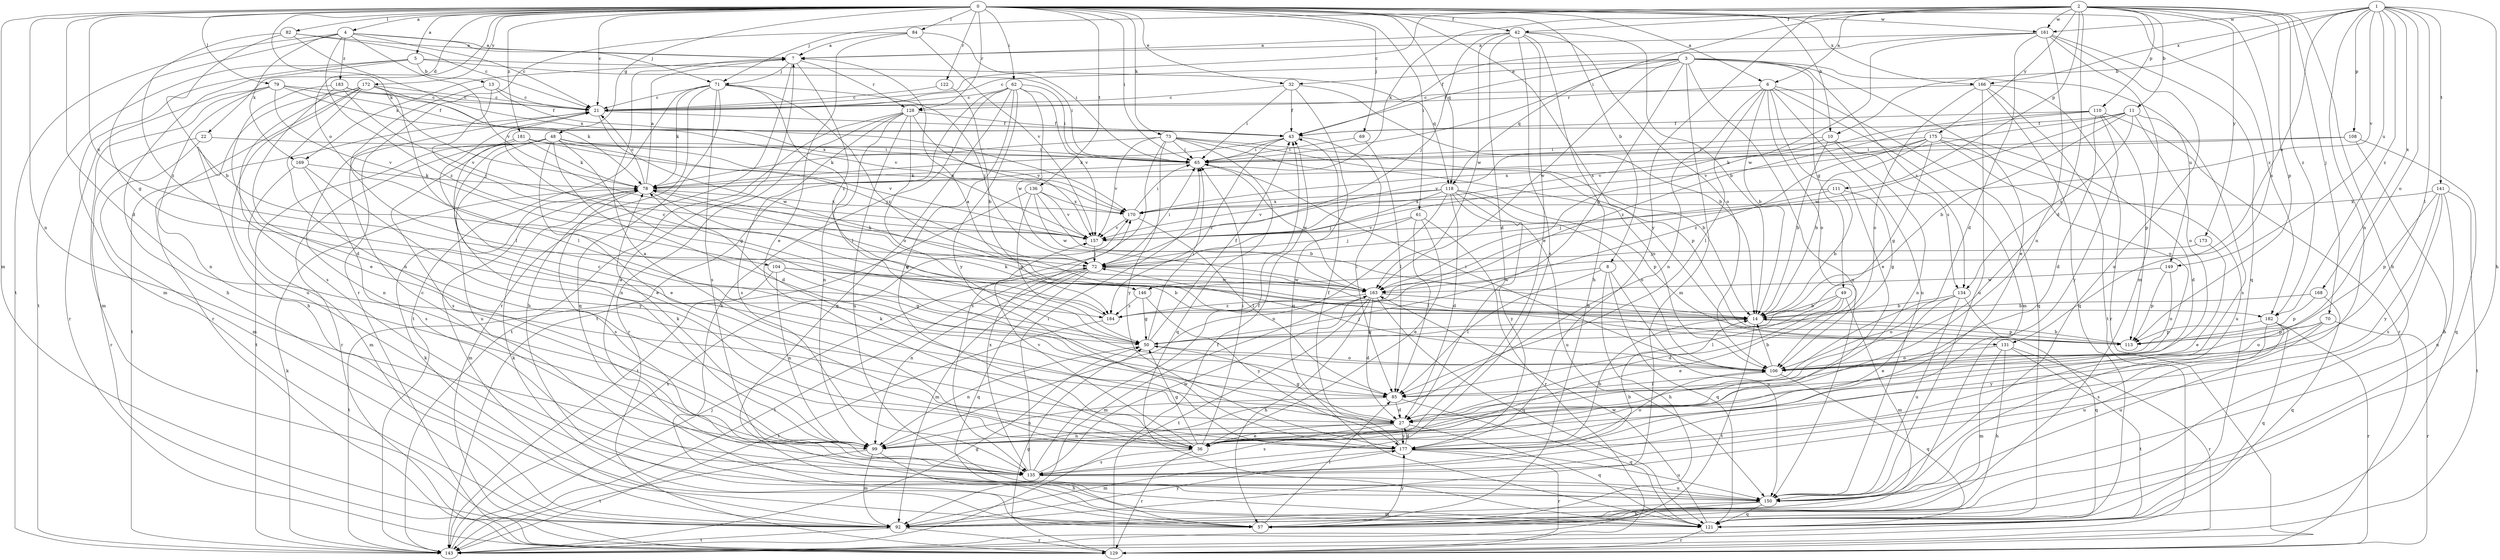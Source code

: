 strict digraph  {
0;
1;
2;
3;
4;
5;
6;
7;
8;
10;
11;
13;
14;
21;
22;
27;
32;
36;
42;
43;
48;
49;
50;
57;
61;
62;
65;
69;
70;
71;
72;
73;
78;
79;
82;
84;
85;
92;
99;
104;
106;
108;
110;
111;
113;
118;
121;
122;
128;
129;
131;
134;
135;
136;
141;
143;
146;
149;
150;
157;
161;
163;
166;
168;
169;
170;
172;
173;
175;
177;
181;
182;
183;
184;
0 -> 4  [label=a];
0 -> 5  [label=a];
0 -> 6  [label=a];
0 -> 8  [label=b];
0 -> 10  [label=b];
0 -> 21  [label=c];
0 -> 22  [label=d];
0 -> 27  [label=d];
0 -> 32  [label=e];
0 -> 42  [label=f];
0 -> 48  [label=g];
0 -> 61  [label=i];
0 -> 62  [label=i];
0 -> 65  [label=i];
0 -> 69  [label=j];
0 -> 73  [label=k];
0 -> 78  [label=k];
0 -> 79  [label=l];
0 -> 82  [label=l];
0 -> 84  [label=l];
0 -> 92  [label=m];
0 -> 99  [label=n];
0 -> 104  [label=o];
0 -> 118  [label=q];
0 -> 122  [label=r];
0 -> 128  [label=r];
0 -> 131  [label=s];
0 -> 136  [label=t];
0 -> 146  [label=u];
0 -> 161  [label=w];
0 -> 166  [label=x];
0 -> 172  [label=y];
0 -> 181  [label=z];
0 -> 182  [label=z];
1 -> 10  [label=b];
1 -> 57  [label=h];
1 -> 85  [label=l];
1 -> 99  [label=n];
1 -> 106  [label=o];
1 -> 108  [label=p];
1 -> 141  [label=t];
1 -> 146  [label=u];
1 -> 149  [label=u];
1 -> 157  [label=v];
1 -> 161  [label=w];
1 -> 166  [label=x];
1 -> 168  [label=x];
1 -> 182  [label=z];
2 -> 6  [label=a];
2 -> 11  [label=b];
2 -> 21  [label=c];
2 -> 27  [label=d];
2 -> 42  [label=f];
2 -> 57  [label=h];
2 -> 65  [label=i];
2 -> 70  [label=j];
2 -> 71  [label=j];
2 -> 78  [label=k];
2 -> 110  [label=p];
2 -> 111  [label=p];
2 -> 113  [label=p];
2 -> 131  [label=s];
2 -> 161  [label=w];
2 -> 173  [label=y];
2 -> 175  [label=y];
2 -> 177  [label=y];
2 -> 182  [label=z];
3 -> 21  [label=c];
3 -> 32  [label=e];
3 -> 36  [label=e];
3 -> 43  [label=f];
3 -> 49  [label=g];
3 -> 50  [label=g];
3 -> 92  [label=m];
3 -> 118  [label=q];
3 -> 134  [label=s];
3 -> 149  [label=u];
3 -> 150  [label=u];
3 -> 163  [label=w];
4 -> 7  [label=a];
4 -> 21  [label=c];
4 -> 50  [label=g];
4 -> 71  [label=j];
4 -> 143  [label=t];
4 -> 157  [label=v];
4 -> 169  [label=x];
4 -> 182  [label=z];
4 -> 183  [label=z];
5 -> 13  [label=b];
5 -> 57  [label=h];
5 -> 65  [label=i];
5 -> 92  [label=m];
5 -> 118  [label=q];
5 -> 143  [label=t];
6 -> 14  [label=b];
6 -> 36  [label=e];
6 -> 85  [label=l];
6 -> 92  [label=m];
6 -> 99  [label=n];
6 -> 106  [label=o];
6 -> 121  [label=q];
6 -> 128  [label=r];
6 -> 150  [label=u];
7 -> 71  [label=j];
7 -> 128  [label=r];
7 -> 129  [label=r];
7 -> 169  [label=x];
7 -> 184  [label=z];
8 -> 57  [label=h];
8 -> 85  [label=l];
8 -> 121  [label=q];
8 -> 150  [label=u];
8 -> 163  [label=w];
10 -> 14  [label=b];
10 -> 65  [label=i];
10 -> 99  [label=n];
10 -> 134  [label=s];
10 -> 157  [label=v];
11 -> 14  [label=b];
11 -> 43  [label=f];
11 -> 106  [label=o];
11 -> 134  [label=s];
11 -> 135  [label=s];
11 -> 157  [label=v];
11 -> 163  [label=w];
13 -> 21  [label=c];
13 -> 43  [label=f];
13 -> 72  [label=j];
13 -> 85  [label=l];
14 -> 50  [label=g];
14 -> 113  [label=p];
14 -> 143  [label=t];
21 -> 43  [label=f];
21 -> 143  [label=t];
21 -> 163  [label=w];
22 -> 65  [label=i];
22 -> 92  [label=m];
22 -> 129  [label=r];
27 -> 21  [label=c];
27 -> 36  [label=e];
27 -> 50  [label=g];
27 -> 99  [label=n];
27 -> 121  [label=q];
27 -> 135  [label=s];
27 -> 177  [label=y];
32 -> 14  [label=b];
32 -> 21  [label=c];
32 -> 43  [label=f];
32 -> 65  [label=i];
32 -> 121  [label=q];
36 -> 50  [label=g];
36 -> 65  [label=i];
36 -> 129  [label=r];
36 -> 135  [label=s];
36 -> 157  [label=v];
42 -> 7  [label=a];
42 -> 14  [label=b];
42 -> 27  [label=d];
42 -> 36  [label=e];
42 -> 57  [label=h];
42 -> 72  [label=j];
42 -> 106  [label=o];
42 -> 135  [label=s];
42 -> 163  [label=w];
43 -> 65  [label=i];
43 -> 78  [label=k];
43 -> 85  [label=l];
43 -> 184  [label=z];
48 -> 27  [label=d];
48 -> 36  [label=e];
48 -> 50  [label=g];
48 -> 65  [label=i];
48 -> 72  [label=j];
48 -> 99  [label=n];
48 -> 129  [label=r];
48 -> 135  [label=s];
48 -> 143  [label=t];
48 -> 150  [label=u];
48 -> 170  [label=x];
49 -> 14  [label=b];
49 -> 27  [label=d];
49 -> 36  [label=e];
49 -> 85  [label=l];
49 -> 92  [label=m];
50 -> 43  [label=f];
50 -> 65  [label=i];
50 -> 99  [label=n];
50 -> 106  [label=o];
57 -> 78  [label=k];
57 -> 85  [label=l];
57 -> 177  [label=y];
61 -> 36  [label=e];
61 -> 72  [label=j];
61 -> 85  [label=l];
61 -> 129  [label=r];
61 -> 157  [label=v];
62 -> 21  [label=c];
62 -> 36  [label=e];
62 -> 57  [label=h];
62 -> 65  [label=i];
62 -> 121  [label=q];
62 -> 143  [label=t];
62 -> 157  [label=v];
62 -> 163  [label=w];
62 -> 177  [label=y];
65 -> 78  [label=k];
65 -> 163  [label=w];
69 -> 65  [label=i];
69 -> 85  [label=l];
70 -> 106  [label=o];
70 -> 113  [label=p];
70 -> 129  [label=r];
70 -> 150  [label=u];
70 -> 177  [label=y];
71 -> 21  [label=c];
71 -> 57  [label=h];
71 -> 72  [label=j];
71 -> 78  [label=k];
71 -> 85  [label=l];
71 -> 121  [label=q];
71 -> 135  [label=s];
71 -> 143  [label=t];
71 -> 184  [label=z];
72 -> 65  [label=i];
72 -> 78  [label=k];
72 -> 92  [label=m];
72 -> 99  [label=n];
72 -> 121  [label=q];
72 -> 143  [label=t];
72 -> 163  [label=w];
73 -> 14  [label=b];
73 -> 65  [label=i];
73 -> 78  [label=k];
73 -> 106  [label=o];
73 -> 113  [label=p];
73 -> 121  [label=q];
73 -> 135  [label=s];
73 -> 157  [label=v];
73 -> 177  [label=y];
78 -> 7  [label=a];
78 -> 21  [label=c];
78 -> 50  [label=g];
78 -> 92  [label=m];
78 -> 135  [label=s];
78 -> 170  [label=x];
79 -> 21  [label=c];
79 -> 43  [label=f];
79 -> 78  [label=k];
79 -> 92  [label=m];
79 -> 99  [label=n];
79 -> 129  [label=r];
79 -> 157  [label=v];
82 -> 7  [label=a];
82 -> 14  [label=b];
82 -> 21  [label=c];
82 -> 170  [label=x];
82 -> 184  [label=z];
84 -> 7  [label=a];
84 -> 36  [label=e];
84 -> 65  [label=i];
84 -> 129  [label=r];
84 -> 157  [label=v];
85 -> 27  [label=d];
85 -> 99  [label=n];
85 -> 121  [label=q];
92 -> 78  [label=k];
92 -> 129  [label=r];
92 -> 143  [label=t];
92 -> 177  [label=y];
99 -> 57  [label=h];
99 -> 78  [label=k];
99 -> 92  [label=m];
99 -> 143  [label=t];
104 -> 14  [label=b];
104 -> 50  [label=g];
104 -> 99  [label=n];
104 -> 143  [label=t];
104 -> 163  [label=w];
106 -> 14  [label=b];
106 -> 65  [label=i];
106 -> 72  [label=j];
106 -> 85  [label=l];
106 -> 121  [label=q];
108 -> 57  [label=h];
108 -> 65  [label=i];
108 -> 78  [label=k];
108 -> 121  [label=q];
110 -> 27  [label=d];
110 -> 43  [label=f];
110 -> 113  [label=p];
110 -> 129  [label=r];
110 -> 157  [label=v];
110 -> 177  [label=y];
110 -> 184  [label=z];
111 -> 14  [label=b];
111 -> 50  [label=g];
111 -> 72  [label=j];
111 -> 170  [label=x];
113 -> 7  [label=a];
113 -> 14  [label=b];
113 -> 78  [label=k];
118 -> 27  [label=d];
118 -> 72  [label=j];
118 -> 99  [label=n];
118 -> 106  [label=o];
118 -> 113  [label=p];
118 -> 150  [label=u];
118 -> 157  [label=v];
118 -> 170  [label=x];
118 -> 177  [label=y];
121 -> 129  [label=r];
121 -> 163  [label=w];
122 -> 14  [label=b];
122 -> 21  [label=c];
128 -> 43  [label=f];
128 -> 99  [label=n];
128 -> 106  [label=o];
128 -> 129  [label=r];
128 -> 135  [label=s];
128 -> 143  [label=t];
128 -> 150  [label=u];
128 -> 157  [label=v];
129 -> 43  [label=f];
129 -> 50  [label=g];
131 -> 57  [label=h];
131 -> 92  [label=m];
131 -> 106  [label=o];
131 -> 129  [label=r];
131 -> 143  [label=t];
134 -> 14  [label=b];
134 -> 36  [label=e];
134 -> 106  [label=o];
134 -> 121  [label=q];
134 -> 150  [label=u];
135 -> 14  [label=b];
135 -> 21  [label=c];
135 -> 43  [label=f];
135 -> 65  [label=i];
135 -> 150  [label=u];
135 -> 163  [label=w];
135 -> 170  [label=x];
136 -> 14  [label=b];
136 -> 50  [label=g];
136 -> 143  [label=t];
136 -> 157  [label=v];
136 -> 163  [label=w];
136 -> 170  [label=x];
141 -> 113  [label=p];
141 -> 135  [label=s];
141 -> 143  [label=t];
141 -> 150  [label=u];
141 -> 170  [label=x];
141 -> 177  [label=y];
143 -> 50  [label=g];
143 -> 72  [label=j];
143 -> 78  [label=k];
143 -> 170  [label=x];
146 -> 50  [label=g];
146 -> 177  [label=y];
146 -> 184  [label=z];
149 -> 106  [label=o];
149 -> 113  [label=p];
149 -> 163  [label=w];
150 -> 7  [label=a];
150 -> 57  [label=h];
150 -> 92  [label=m];
150 -> 121  [label=q];
157 -> 72  [label=j];
161 -> 7  [label=a];
161 -> 27  [label=d];
161 -> 43  [label=f];
161 -> 92  [label=m];
161 -> 99  [label=n];
161 -> 121  [label=q];
161 -> 150  [label=u];
161 -> 163  [label=w];
163 -> 14  [label=b];
163 -> 27  [label=d];
163 -> 57  [label=h];
163 -> 92  [label=m];
163 -> 121  [label=q];
163 -> 143  [label=t];
163 -> 184  [label=z];
166 -> 21  [label=c];
166 -> 106  [label=o];
166 -> 121  [label=q];
166 -> 129  [label=r];
166 -> 143  [label=t];
166 -> 150  [label=u];
168 -> 14  [label=b];
168 -> 113  [label=p];
168 -> 121  [label=q];
169 -> 78  [label=k];
169 -> 92  [label=m];
169 -> 135  [label=s];
169 -> 177  [label=y];
170 -> 65  [label=i];
170 -> 85  [label=l];
170 -> 157  [label=v];
172 -> 21  [label=c];
172 -> 57  [label=h];
172 -> 85  [label=l];
172 -> 99  [label=n];
172 -> 129  [label=r];
172 -> 135  [label=s];
172 -> 150  [label=u];
172 -> 157  [label=v];
173 -> 36  [label=e];
173 -> 72  [label=j];
175 -> 14  [label=b];
175 -> 27  [label=d];
175 -> 50  [label=g];
175 -> 65  [label=i];
175 -> 106  [label=o];
175 -> 150  [label=u];
175 -> 170  [label=x];
175 -> 184  [label=z];
177 -> 7  [label=a];
177 -> 14  [label=b];
177 -> 27  [label=d];
177 -> 43  [label=f];
177 -> 78  [label=k];
177 -> 92  [label=m];
177 -> 106  [label=o];
177 -> 129  [label=r];
177 -> 150  [label=u];
181 -> 36  [label=e];
181 -> 65  [label=i];
181 -> 78  [label=k];
181 -> 99  [label=n];
181 -> 157  [label=v];
182 -> 113  [label=p];
182 -> 121  [label=q];
182 -> 129  [label=r];
182 -> 135  [label=s];
182 -> 150  [label=u];
183 -> 21  [label=c];
183 -> 27  [label=d];
183 -> 36  [label=e];
183 -> 157  [label=v];
183 -> 170  [label=x];
184 -> 21  [label=c];
184 -> 143  [label=t];
}
